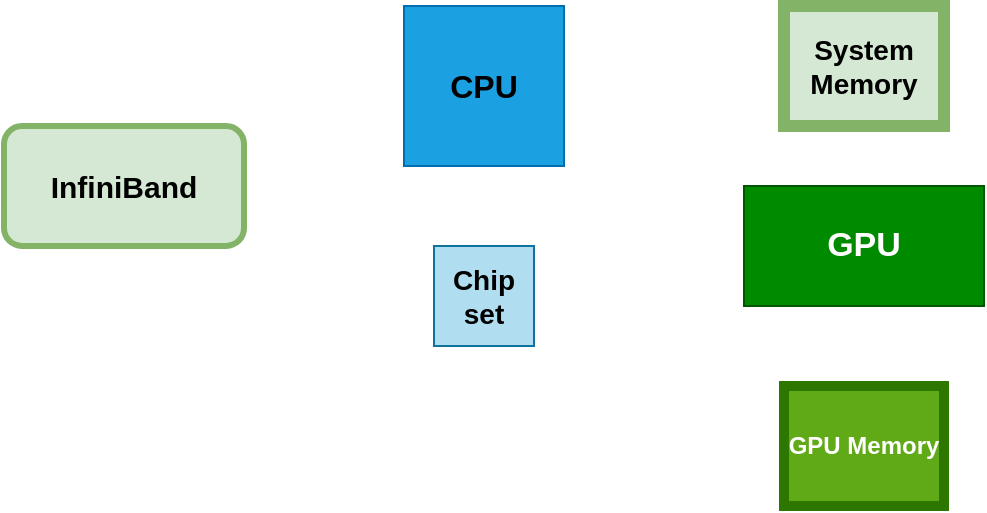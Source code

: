 <mxfile version="27.1.6">
  <diagram name="Page-1" id="yfuczYp-fqKZ_glMg_5N">
    <mxGraphModel dx="1426" dy="944" grid="1" gridSize="10" guides="1" tooltips="1" connect="1" arrows="1" fold="1" page="1" pageScale="1" pageWidth="850" pageHeight="1100" math="0" shadow="0">
      <root>
        <mxCell id="0" />
        <mxCell id="1" parent="0" />
        <mxCell id="Z-d-DakKIg2ZBR3wUWj1-1" value="&lt;b&gt;GPU Memory&lt;/b&gt;" style="rounded=0;whiteSpace=wrap;html=1;fillColor=#60a917;strokeColor=#2D7600;fontColor=#ffffff;strokeWidth=5;" vertex="1" parent="1">
          <mxGeometry x="470" y="460" width="80" height="60" as="geometry" />
        </mxCell>
        <mxCell id="Z-d-DakKIg2ZBR3wUWj1-2" value="&lt;b&gt;&lt;font style=&quot;font-size: 17px;&quot;&gt;GPU&lt;/font&gt;&lt;/b&gt;" style="rounded=0;whiteSpace=wrap;html=1;fillColor=#008a00;strokeColor=#005700;fontColor=#ffffff;" vertex="1" parent="1">
          <mxGeometry x="450" y="360" width="120" height="60" as="geometry" />
        </mxCell>
        <mxCell id="Z-d-DakKIg2ZBR3wUWj1-3" value="&lt;b&gt;&lt;font style=&quot;font-size: 14px;&quot;&gt;System Memory&lt;/font&gt;&lt;/b&gt;" style="rounded=0;whiteSpace=wrap;html=1;fillColor=#d5e8d4;strokeColor=#82b366;strokeWidth=6;" vertex="1" parent="1">
          <mxGeometry x="470" y="270" width="80" height="60" as="geometry" />
        </mxCell>
        <mxCell id="Z-d-DakKIg2ZBR3wUWj1-4" value="&lt;b&gt;&lt;font style=&quot;font-size: 14px;&quot;&gt;Chip set&lt;/font&gt;&lt;/b&gt;" style="rounded=0;whiteSpace=wrap;html=1;fillColor=#b1ddf0;strokeColor=#10739e;" vertex="1" parent="1">
          <mxGeometry x="295" y="390" width="50" height="50" as="geometry" />
        </mxCell>
        <mxCell id="Z-d-DakKIg2ZBR3wUWj1-5" value="&lt;b&gt;&lt;font style=&quot;font-size: 16px; color: rgb(0, 0, 0);&quot;&gt;CPU&lt;/font&gt;&lt;/b&gt;" style="whiteSpace=wrap;html=1;aspect=fixed;fillColor=#1ba1e2;fontColor=#ffffff;strokeColor=#006EAF;" vertex="1" parent="1">
          <mxGeometry x="280" y="270" width="80" height="80" as="geometry" />
        </mxCell>
        <mxCell id="Z-d-DakKIg2ZBR3wUWj1-6" value="&lt;b&gt;&lt;font style=&quot;font-size: 15px;&quot;&gt;InfiniBand&lt;/font&gt;&lt;/b&gt;" style="rounded=1;whiteSpace=wrap;html=1;fillColor=#d5e8d4;strokeColor=#82b366;strokeWidth=3;" vertex="1" parent="1">
          <mxGeometry x="80" y="330" width="120" height="60" as="geometry" />
        </mxCell>
      </root>
    </mxGraphModel>
  </diagram>
</mxfile>
